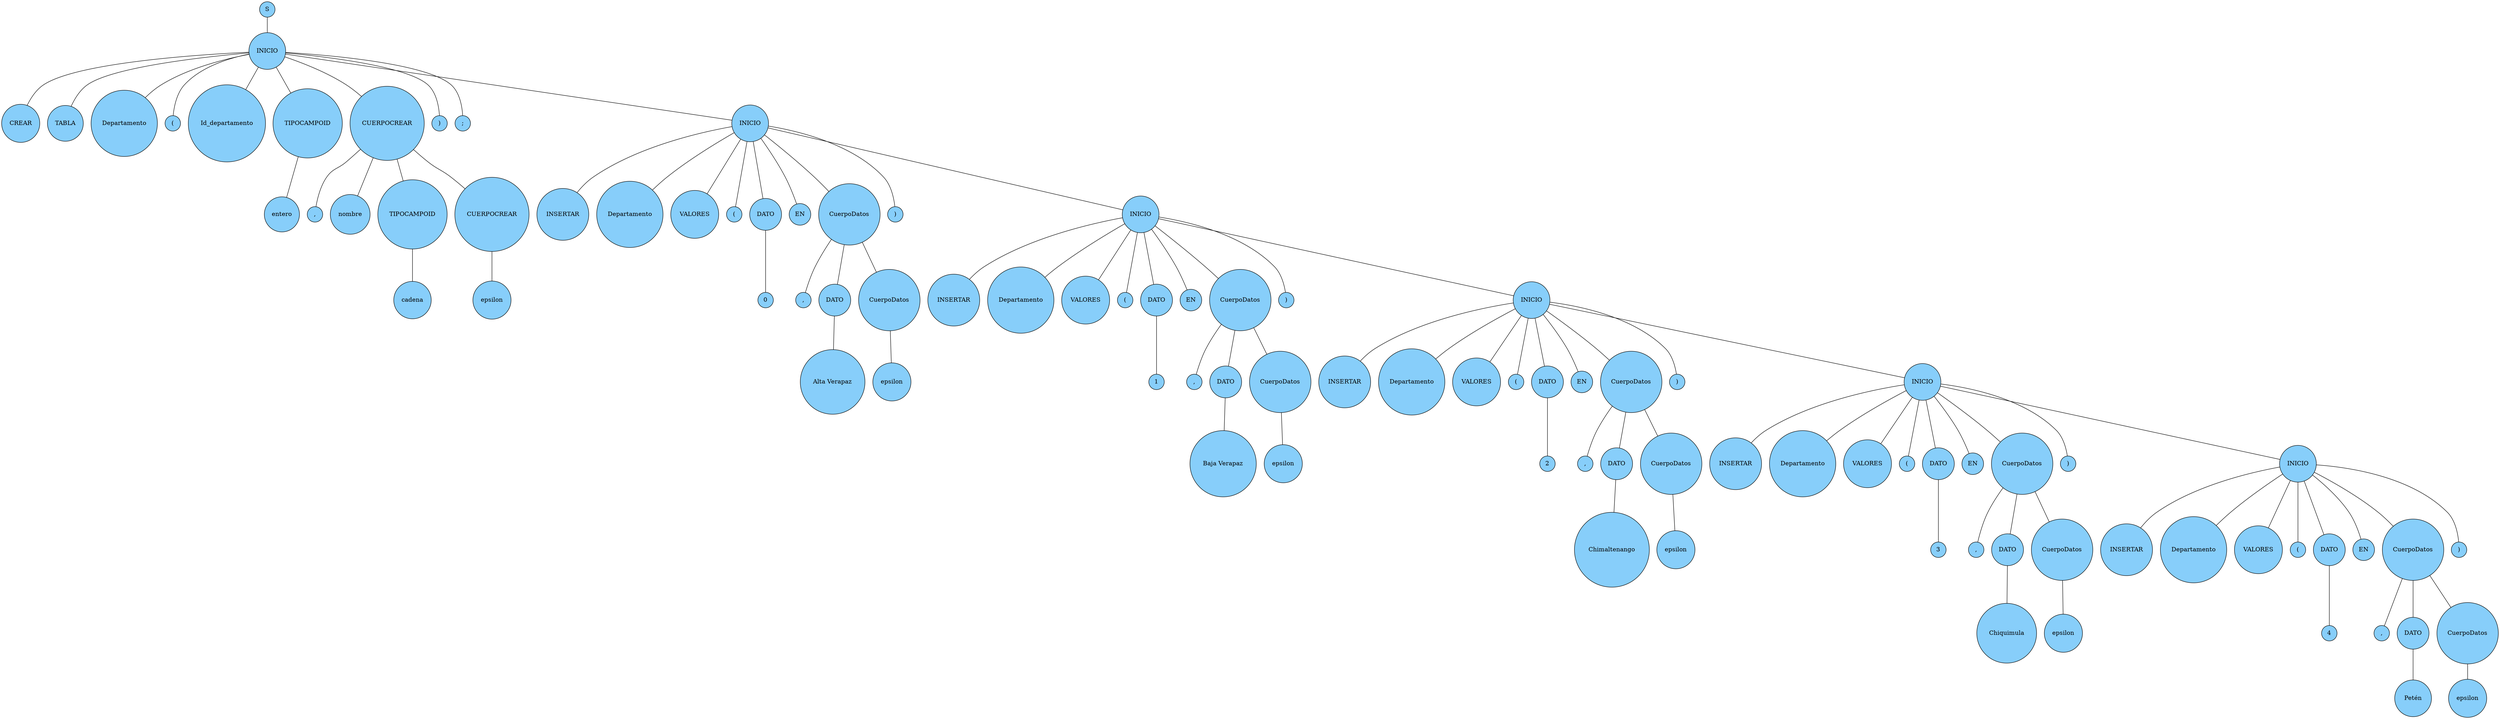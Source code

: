 digraph {
  edge[dir = none];
 graph[ordering = "out"]; 
node [shape = circle, style="filled",fillcolor="lightskyblue", fontcolor= "black"];
 node1  [label= "S" ];  
 
 node2  [label= "INICIO" ];  
 
 node3  [label= "CREAR" ];  
 
 node4  [label= "TABLA" ];  
 
 node5  [label= "Departamento" ];  
 
 node6  [label= "(" ];  
 
 node9  [label= "Id_departamento" ];  
 
 node7  [label= "TIPOCAMPOID" ];  
 
 node8  [label= "entero" ];  
 
 node10  [label= "CUERPOCREAR" ];  
 
 node11  [label= "," ];  
 
 node14  [label= "nombre" ];  
 
 node12  [label= "TIPOCAMPOID" ];  
 
 node13  [label= "cadena" ];  
 
 node15  [label= "CUERPOCREAR" ];  
 
 node16  [label= "epsilon" ];  
 
 node17  [label= ")" ];  
 
 node18  [label= ";" ];  
 
 node19  [label= "INICIO" ];  
 
 node20  [label= "INSERTAR" ];  
 
 node22  [label= "Departamento" ];  
 
 node23  [label= "VALORES" ];  
 
 node24  [label= "(" ];  
 
 node25  [label= "DATO" ];  
 
 node26  [label= "0" ];  
 
 node21  [label= "EN" ];  
 
 node27  [label= "CuerpoDatos" ];  
 
 node28  [label= "," ];  
 
 node29  [label= "DATO" ];  
 
 node30  [label= " Alta Verapaz " ];  
 
 node31  [label= "CuerpoDatos" ];  
 
 node32  [label= "epsilon" ];  
 
 node33  [label= ")" ];  
 
 node35  [label= "INICIO" ];  
 
 node36  [label= "INSERTAR" ];  
 
 node38  [label= "Departamento" ];  
 
 node39  [label= "VALORES" ];  
 
 node40  [label= "(" ];  
 
 node41  [label= "DATO" ];  
 
 node42  [label= "1" ];  
 
 node37  [label= "EN" ];  
 
 node43  [label= "CuerpoDatos" ];  
 
 node44  [label= "," ];  
 
 node45  [label= "DATO" ];  
 
 node46  [label= " Baja Verapaz " ];  
 
 node47  [label= "CuerpoDatos" ];  
 
 node48  [label= "epsilon" ];  
 
 node49  [label= ")" ];  
 
 node51  [label= "INICIO" ];  
 
 node52  [label= "INSERTAR" ];  
 
 node54  [label= "Departamento" ];  
 
 node55  [label= "VALORES" ];  
 
 node56  [label= "(" ];  
 
 node57  [label= "DATO" ];  
 
 node58  [label= "2" ];  
 
 node53  [label= "EN" ];  
 
 node59  [label= "CuerpoDatos" ];  
 
 node60  [label= "," ];  
 
 node61  [label= "DATO" ];  
 
 node62  [label= " Chimaltenango " ];  
 
 node63  [label= "CuerpoDatos" ];  
 
 node64  [label= "epsilon" ];  
 
 node65  [label= ")" ];  
 
 node67  [label= "INICIO" ];  
 
 node68  [label= "INSERTAR" ];  
 
 node70  [label= "Departamento" ];  
 
 node71  [label= "VALORES" ];  
 
 node72  [label= "(" ];  
 
 node73  [label= "DATO" ];  
 
 node74  [label= "3" ];  
 
 node69  [label= "EN" ];  
 
 node75  [label= "CuerpoDatos" ];  
 
 node76  [label= "," ];  
 
 node77  [label= "DATO" ];  
 
 node78  [label= " Chiquimula " ];  
 
 node79  [label= "CuerpoDatos" ];  
 
 node80  [label= "epsilon" ];  
 
 node81  [label= ")" ];  
 
 node83  [label= "INICIO" ];  
 
 node84  [label= "INSERTAR" ];  
 
 node86  [label= "Departamento" ];  
 
 node87  [label= "VALORES" ];  
 
 node88  [label= "(" ];  
 
 node89  [label= "DATO" ];  
 
 node90  [label= "4" ];  
 
 node85  [label= "EN" ];  
 
 node91  [label= "CuerpoDatos" ];  
 
 node92  [label= "," ];  
 
 node93  [label= "DATO" ];  
 
 node94  [label= " Petén " ];  
 
 node95  [label= "CuerpoDatos" ];  
 
 node96  [label= "epsilon" ];  
 
 node97  [label= ")" ];  
 node1 -> node2; 
 node2 -> node3; 
 node2 -> node4; 
 node2 -> node5; 
 node2 -> node6; 
 node2 -> node9; 
 node2 -> node7; 
 node7 -> node8; 
 node2 -> node10; 
 node10 -> node11; 
 node10 -> node14; 
 node10 -> node12; 
 node12 -> node13; 
 node10 -> node15; 
 node15 -> node16; 
 node2 -> node17; 
 node2 -> node18; 
 node2 -> node19; 
 node19 -> node20; 
 node19 -> node22; 
 node19 -> node23; 
 node19 -> node24; 
 node19 -> node25; 
 node25 -> node26; 
 node19 -> node21; 
 node19 -> node27; 
 node27 -> node28; 
 node27 -> node29; 
 node29 -> node30; 
 node27 -> node31; 
 node31 -> node32; 
 node19 -> node33; 
 node19 -> node35; 
 node35 -> node36; 
 node35 -> node38; 
 node35 -> node39; 
 node35 -> node40; 
 node35 -> node41; 
 node41 -> node42; 
 node35 -> node37; 
 node35 -> node43; 
 node43 -> node44; 
 node43 -> node45; 
 node45 -> node46; 
 node43 -> node47; 
 node47 -> node48; 
 node35 -> node49; 
 node35 -> node51; 
 node51 -> node52; 
 node51 -> node54; 
 node51 -> node55; 
 node51 -> node56; 
 node51 -> node57; 
 node57 -> node58; 
 node51 -> node53; 
 node51 -> node59; 
 node59 -> node60; 
 node59 -> node61; 
 node61 -> node62; 
 node59 -> node63; 
 node63 -> node64; 
 node51 -> node65; 
 node51 -> node67; 
 node67 -> node68; 
 node67 -> node70; 
 node67 -> node71; 
 node67 -> node72; 
 node67 -> node73; 
 node73 -> node74; 
 node67 -> node69; 
 node67 -> node75; 
 node75 -> node76; 
 node75 -> node77; 
 node77 -> node78; 
 node75 -> node79; 
 node79 -> node80; 
 node67 -> node81; 
 node67 -> node83; 
 node83 -> node84; 
 node83 -> node86; 
 node83 -> node87; 
 node83 -> node88; 
 node83 -> node89; 
 node89 -> node90; 
 node83 -> node85; 
 node83 -> node91; 
 node91 -> node92; 
 node91 -> node93; 
 node93 -> node94; 
 node91 -> node95; 
 node95 -> node96; 
 node83 -> node97; 
    rankdir = UD; 
}  